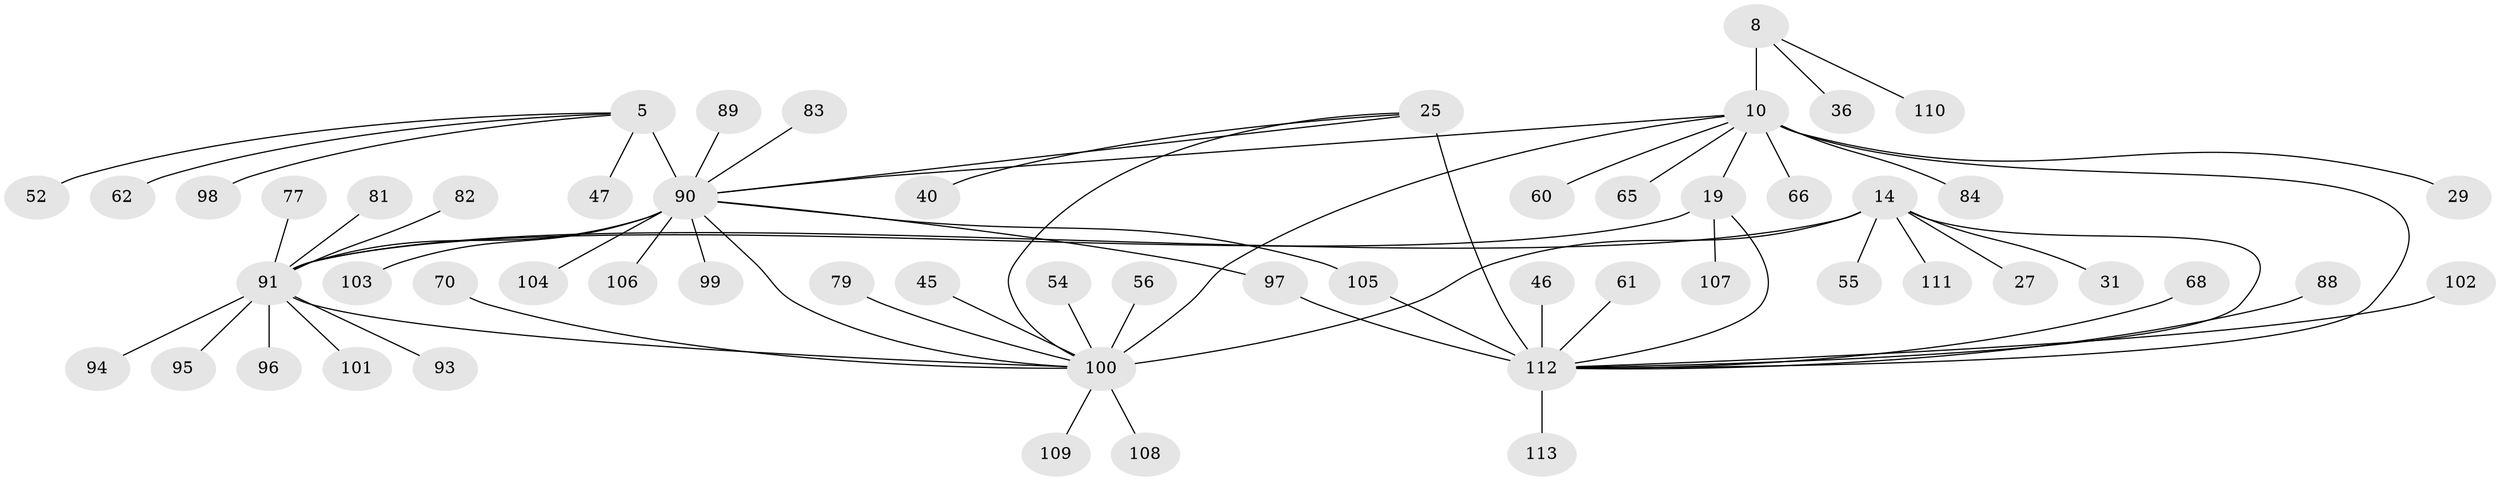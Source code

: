 // original degree distribution, {6: 0.035398230088495575, 8: 0.05309734513274336, 12: 0.008849557522123894, 11: 0.008849557522123894, 4: 0.017699115044247787, 7: 0.035398230088495575, 9: 0.035398230088495575, 10: 0.017699115044247787, 5: 0.008849557522123894, 2: 0.1592920353982301, 1: 0.5663716814159292, 3: 0.05309734513274336}
// Generated by graph-tools (version 1.1) at 2025/55/03/09/25 04:55:49]
// undirected, 56 vertices, 65 edges
graph export_dot {
graph [start="1"]
  node [color=gray90,style=filled];
  5 [super="+1"];
  8 [super="+7"];
  10 [super="+9+6"];
  14 [super="+13"];
  19 [super="+17"];
  25 [super="+21"];
  27;
  29 [super="+26"];
  31;
  36;
  40;
  45;
  46;
  47;
  52;
  54;
  55;
  56;
  60;
  61;
  62;
  65;
  66 [super="+39"];
  68;
  70;
  77;
  79;
  81 [super="+74"];
  82;
  83;
  84 [super="+64"];
  88 [super="+57+85"];
  89 [super="+43+59"];
  90 [super="+33+3+4+32+51+63+76+78+80"];
  91 [super="+35+20+48+67+71+72"];
  93;
  94;
  95;
  96 [super="+69"];
  97 [super="+49"];
  98;
  99 [super="+75"];
  100 [super="+86+15+41+44"];
  101;
  102;
  103 [super="+58"];
  104;
  105 [super="+37"];
  106;
  107 [super="+73"];
  108;
  109;
  110 [super="+92"];
  111;
  112 [super="+24+87+34+38"];
  113;
  5 -- 52;
  5 -- 62;
  5 -- 98;
  5 -- 47;
  5 -- 90 [weight=6];
  8 -- 10 [weight=6];
  8 -- 36;
  8 -- 110;
  10 -- 19;
  10 -- 60;
  10 -- 29;
  10 -- 66;
  10 -- 112 [weight=2];
  10 -- 65;
  10 -- 84;
  10 -- 90;
  10 -- 100;
  14 -- 27;
  14 -- 31;
  14 -- 55;
  14 -- 111;
  14 -- 91 [weight=2];
  14 -- 100 [weight=6];
  14 -- 112;
  19 -- 107;
  19 -- 91 [weight=6];
  19 -- 112;
  25 -- 40;
  25 -- 90;
  25 -- 112 [weight=6];
  25 -- 100;
  45 -- 100;
  46 -- 112;
  54 -- 100;
  56 -- 100;
  61 -- 112;
  68 -- 112;
  70 -- 100;
  77 -- 91;
  79 -- 100;
  81 -- 91;
  82 -- 91;
  83 -- 90;
  88 -- 112;
  89 -- 90;
  90 -- 103;
  90 -- 106;
  90 -- 97;
  90 -- 99;
  90 -- 104;
  90 -- 105;
  90 -- 91;
  90 -- 100 [weight=2];
  91 -- 93;
  91 -- 94;
  91 -- 95;
  91 -- 96;
  91 -- 101;
  91 -- 100;
  97 -- 112;
  100 -- 109;
  100 -- 108;
  102 -- 112;
  105 -- 112;
  112 -- 113;
}
